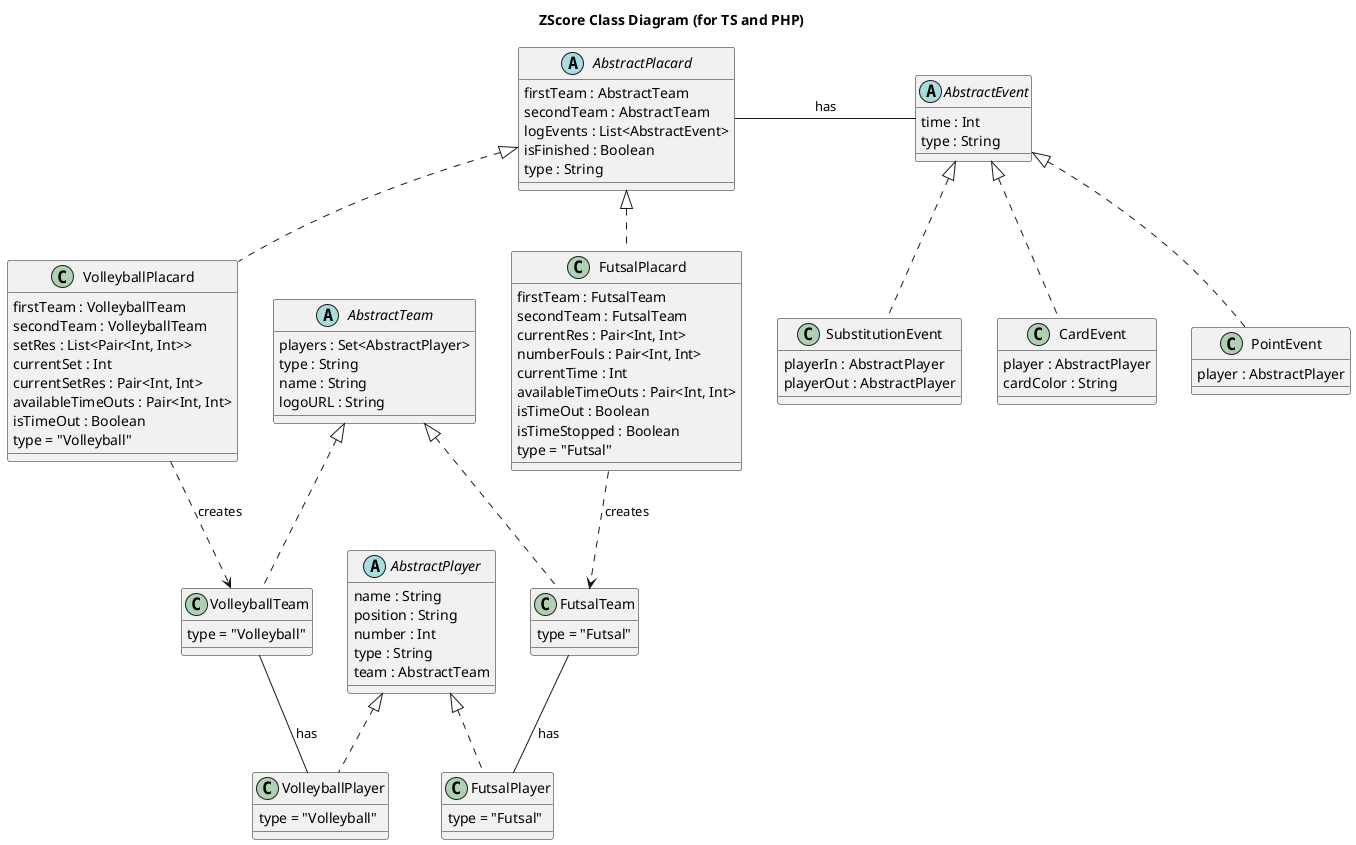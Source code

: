 @startuml
title ZScore Class Diagram (for TS and PHP)

abstract AbstractPlacard {
    firstTeam : AbstractTeam
    secondTeam : AbstractTeam
    logEvents : List<AbstractEvent>
    isFinished : Boolean
    type : String
}

class VolleyballPlacard {
    firstTeam : VolleyballTeam
    secondTeam : VolleyballTeam
    setRes : List<Pair<Int, Int>>
    currentSet : Int
    currentSetRes : Pair<Int, Int>
    availableTimeOuts : Pair<Int, Int>
    isTimeOut : Boolean
    type = "Volleyball"
}
class FutsalPlacard {
    firstTeam : FutsalTeam
    secondTeam : FutsalTeam
    currentRes : Pair<Int, Int>
    numberFouls : Pair<Int, Int>
    currentTime : Int
    availableTimeOuts : Pair<Int, Int>
    isTimeOut : Boolean
    isTimeStopped : Boolean
    type = "Futsal"
}

abstract AbstractTeam {
    players : Set<AbstractPlayer>
    type : String
    name : String
    logoURL : String
}

class VolleyballTeam {
    type = "Volleyball"
}
class FutsalTeam {
    type = "Futsal"
}

abstract AbstractPlayer {
    name : String
    position : String
    number : Int
    type : String
    team : AbstractTeam
}

class VolleyballPlayer {
    type = "Volleyball"
}
class FutsalPlayer {
    type = "Futsal"
}

abstract AbstractEvent {
    time : Int
    type : String
}

class CardEvent {
    player : AbstractPlayer
    cardColor : String
}

class PointEvent {
    player : AbstractPlayer
}

class SubstitutionEvent {
    playerIn : AbstractPlayer
    playerOut : AbstractPlayer
}

AbstractPlacard <|.. VolleyballPlacard
AbstractPlacard <|.. FutsalPlacard

AbstractTeam <|.. VolleyballTeam
AbstractTeam <|.. FutsalTeam

AbstractPlayer <|.. VolleyballPlayer
AbstractPlayer <|.. FutsalPlayer

AbstractEvent <|.. CardEvent
AbstractEvent <|.. PointEvent
AbstractEvent <|.. SubstitutionEvent

VolleyballPlacard ..> VolleyballTeam : "creates"
FutsalPlacard ..> FutsalTeam : "creates"

AbstractPlacard -right- AbstractEvent : "has"

VolleyballTeam -- VolleyballPlayer : "has"
FutsalTeam -- FutsalPlayer : "has"

@enduml